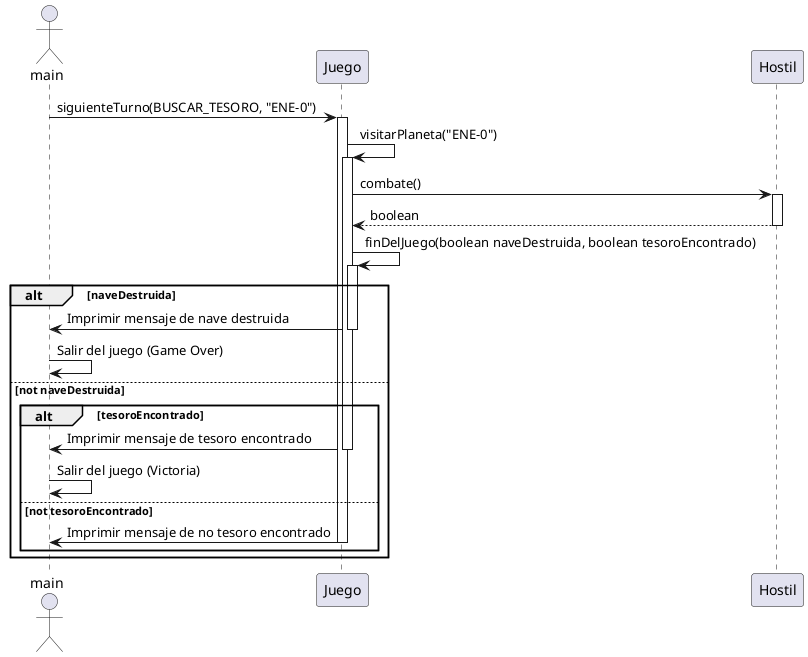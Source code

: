 @startuml
actor main
participant Juego
participant Hostil

main -> Juego: siguienteTurno(BUSCAR_TESORO, "ENE-0")
activate Juego
Juego -> Juego: visitarPlaneta("ENE-0")
activate Juego
Juego -> Hostil: combate()
activate Hostil
Hostil --> Juego: boolean
deactivate Hostil
Juego -> Juego: finDelJuego(boolean naveDestruida, boolean tesoroEncontrado)
activate Juego
alt naveDestruida
    Juego -> main: Imprimir mensaje de nave destruida
    deactivate Juego
    main -> main: Salir del juego (Game Over)
else not naveDestruida
    alt tesoroEncontrado
        Juego -> main: Imprimir mensaje de tesoro encontrado
        deactivate Juego
        main -> main: Salir del juego (Victoria)
    else not tesoroEncontrado
        Juego -> main: Imprimir mensaje de no tesoro encontrado
        deactivate Juego
    end
end
deactivate Juego
@enduml
